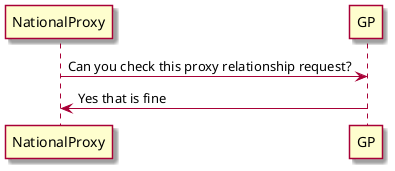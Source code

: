@startuml

skin rose

NationalProxy -> GP: Can you check this proxy relationship request?
GP -> NationalProxy: Yes that is fine

@enduml
